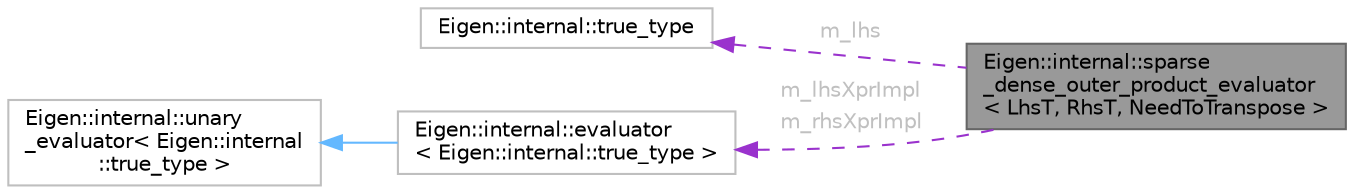 digraph "Eigen::internal::sparse_dense_outer_product_evaluator&lt; LhsT, RhsT, NeedToTranspose &gt;"
{
 // LATEX_PDF_SIZE
  bgcolor="transparent";
  edge [fontname=Helvetica,fontsize=10,labelfontname=Helvetica,labelfontsize=10];
  node [fontname=Helvetica,fontsize=10,shape=box,height=0.2,width=0.4];
  rankdir="LR";
  Node1 [id="Node000001",label="Eigen::internal::sparse\l_dense_outer_product_evaluator\l\< LhsT, RhsT, NeedToTranspose \>",height=0.2,width=0.4,color="gray40", fillcolor="grey60", style="filled", fontcolor="black",tooltip=" "];
  Node2 -> Node1 [id="edge1_Node000001_Node000002",dir="back",color="darkorchid3",style="dashed",tooltip=" ",label=<<TABLE CELLBORDER="0" BORDER="0"><TR><TD VALIGN="top" ALIGN="LEFT" CELLPADDING="1" CELLSPACING="0">m_lhs</TD></TR>
</TABLE>> ,fontcolor="grey" ];
  Node2 [id="Node000002",label="Eigen::internal::true_type",height=0.2,width=0.4,color="grey75", fillcolor="white", style="filled",URL="$structEigen_1_1internal_1_1true__type.html",tooltip=" "];
  Node3 -> Node1 [id="edge2_Node000001_Node000003",dir="back",color="darkorchid3",style="dashed",tooltip=" ",label=<<TABLE CELLBORDER="0" BORDER="0"><TR><TD VALIGN="top" ALIGN="LEFT" CELLPADDING="1" CELLSPACING="0">m_lhsXprImpl</TD></TR>
<TR><TD VALIGN="top" ALIGN="LEFT" CELLPADDING="1" CELLSPACING="0">m_rhsXprImpl</TD></TR>
</TABLE>> ,fontcolor="grey" ];
  Node3 [id="Node000003",label="Eigen::internal::evaluator\l\< Eigen::internal::true_type \>",height=0.2,width=0.4,color="grey75", fillcolor="white", style="filled",URL="$structEigen_1_1internal_1_1evaluator.html",tooltip=" "];
  Node4 -> Node3 [id="edge3_Node000003_Node000004",dir="back",color="steelblue1",style="solid",tooltip=" "];
  Node4 [id="Node000004",label="Eigen::internal::unary\l_evaluator\< Eigen::internal\l::true_type \>",height=0.2,width=0.4,color="grey75", fillcolor="white", style="filled",URL="$structEigen_1_1internal_1_1unary__evaluator.html",tooltip=" "];
}
